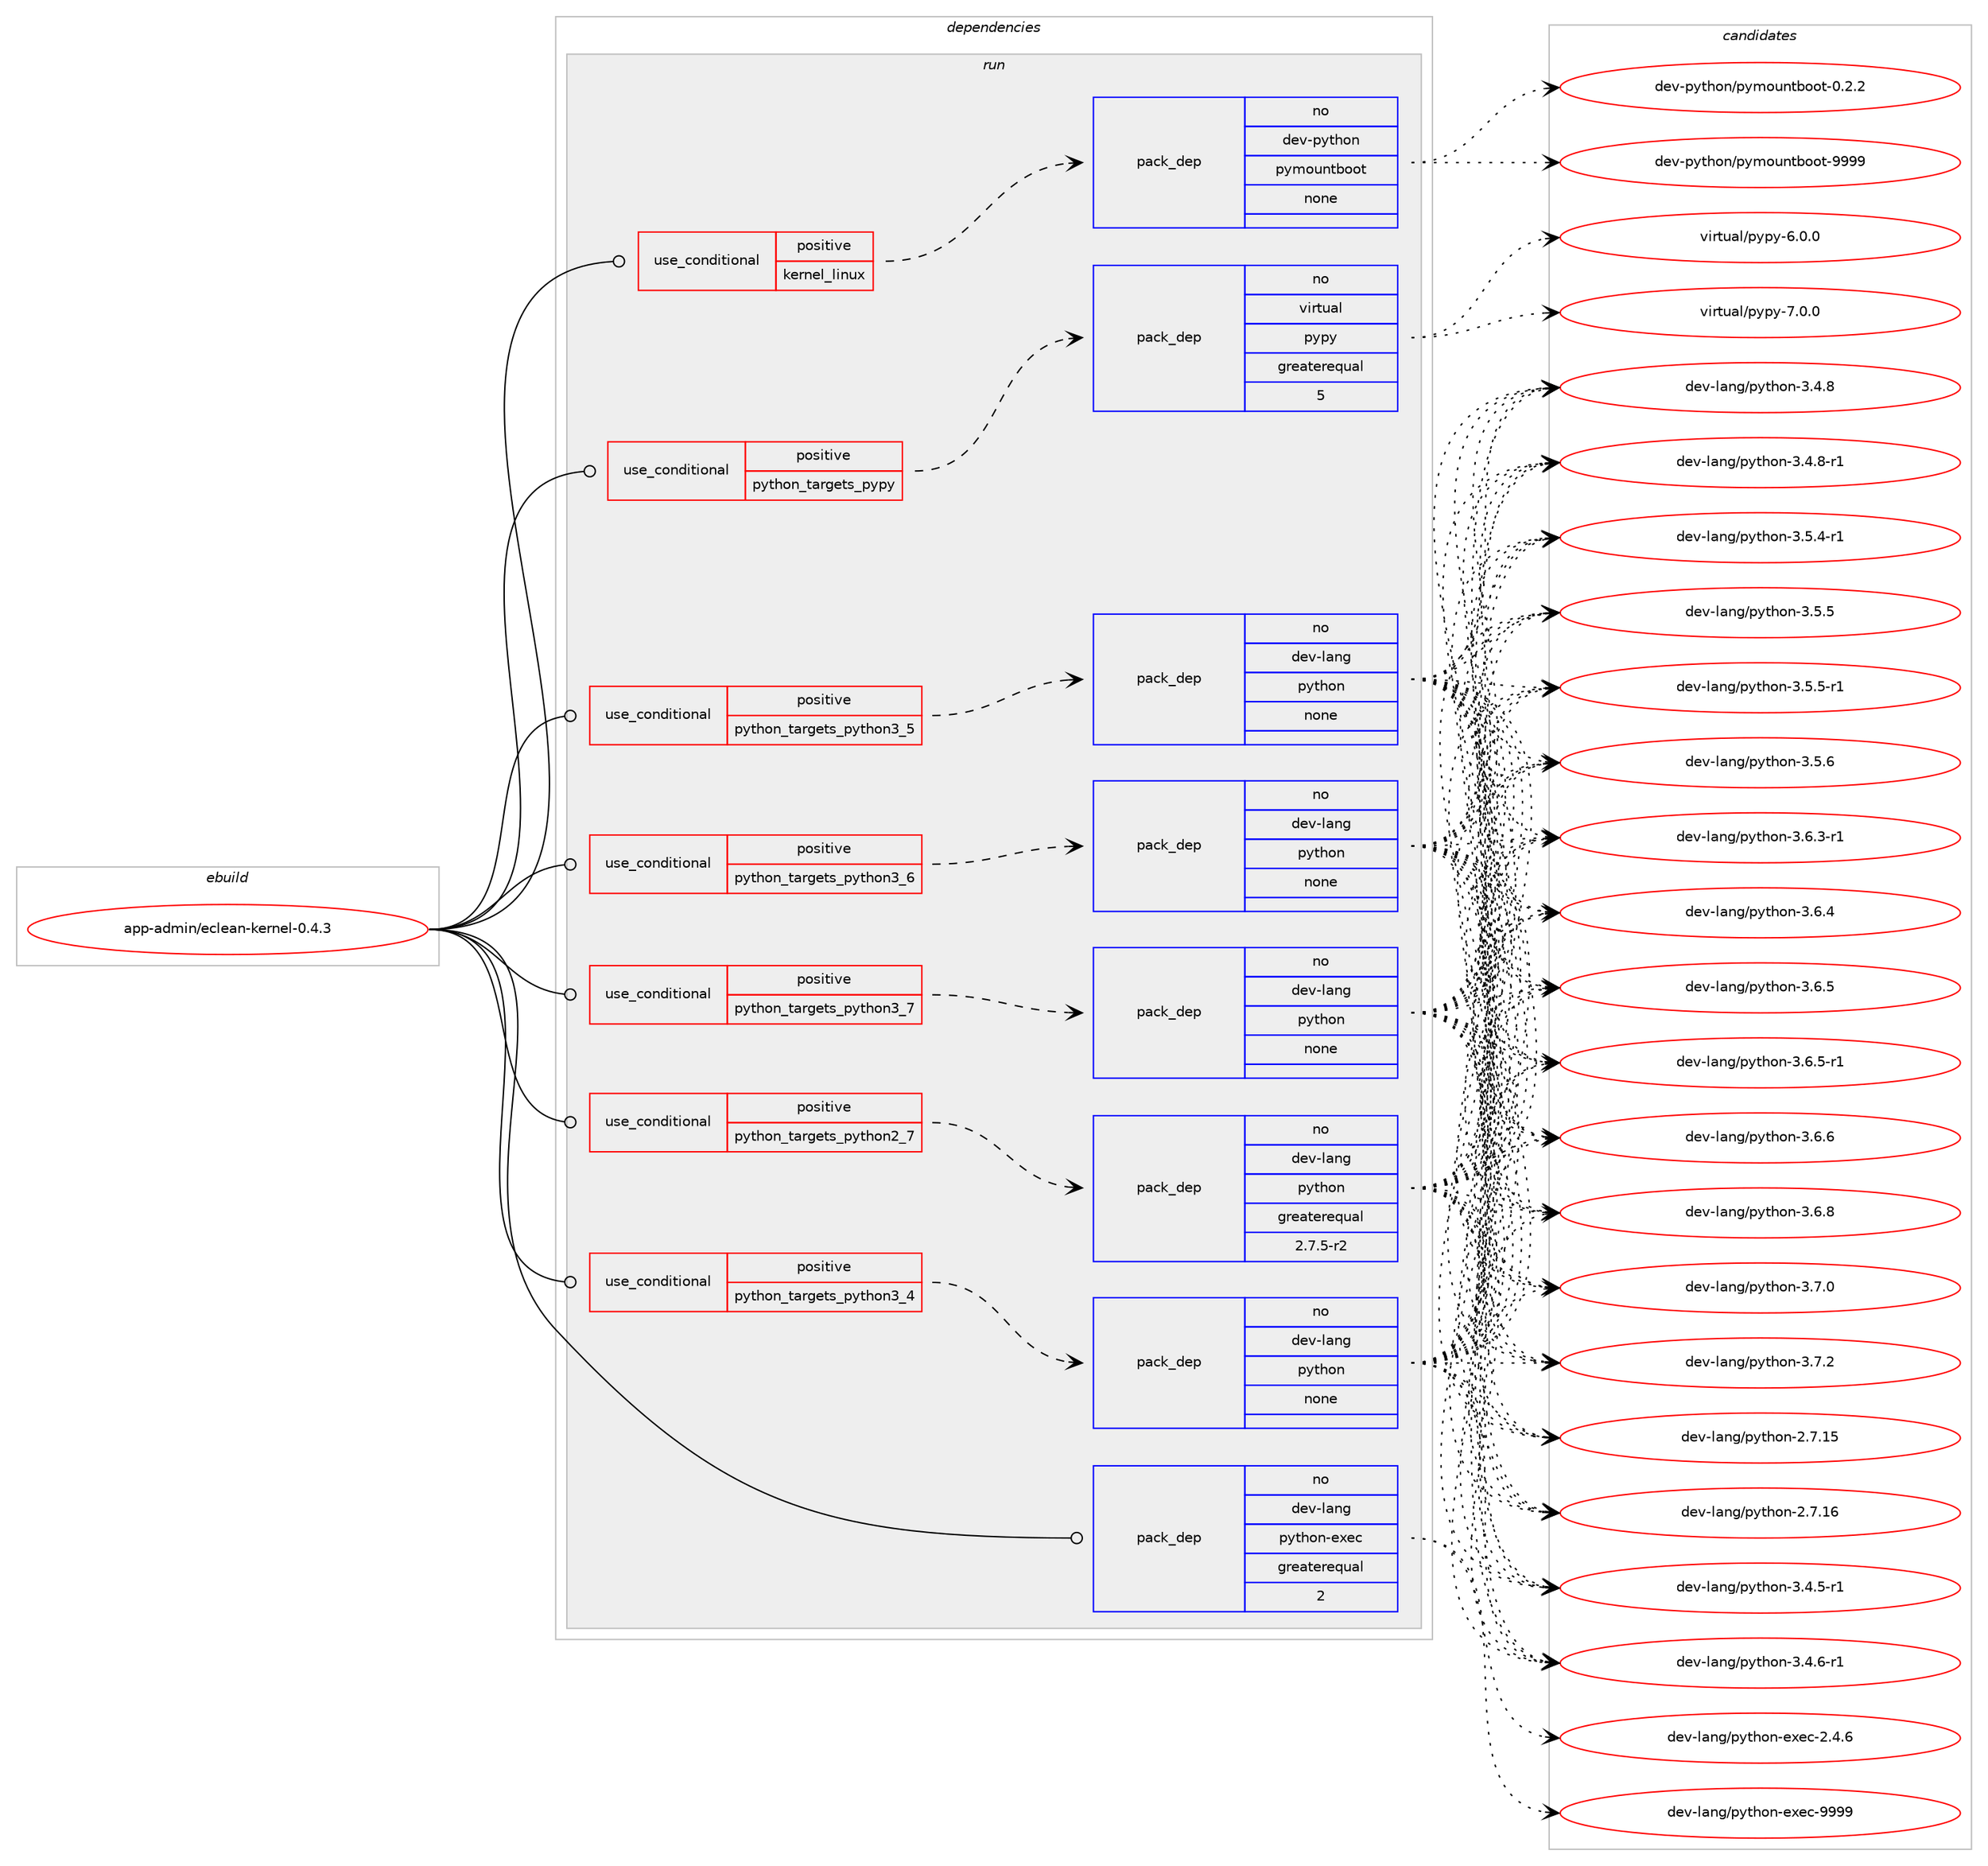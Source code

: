 digraph prolog {

# *************
# Graph options
# *************

newrank=true;
concentrate=true;
compound=true;
graph [rankdir=LR,fontname=Helvetica,fontsize=10,ranksep=1.5];#, ranksep=2.5, nodesep=0.2];
edge  [arrowhead=vee];
node  [fontname=Helvetica,fontsize=10];

# **********
# The ebuild
# **********

subgraph cluster_leftcol {
color=gray;
rank=same;
label=<<i>ebuild</i>>;
id [label="app-admin/eclean-kernel-0.4.3", color=red, width=4, href="../app-admin/eclean-kernel-0.4.3.svg"];
}

# ****************
# The dependencies
# ****************

subgraph cluster_midcol {
color=gray;
label=<<i>dependencies</i>>;
subgraph cluster_compile {
fillcolor="#eeeeee";
style=filled;
label=<<i>compile</i>>;
}
subgraph cluster_compileandrun {
fillcolor="#eeeeee";
style=filled;
label=<<i>compile and run</i>>;
}
subgraph cluster_run {
fillcolor="#eeeeee";
style=filled;
label=<<i>run</i>>;
subgraph cond344801 {
dependency1264717 [label=<<TABLE BORDER="0" CELLBORDER="1" CELLSPACING="0" CELLPADDING="4"><TR><TD ROWSPAN="3" CELLPADDING="10">use_conditional</TD></TR><TR><TD>positive</TD></TR><TR><TD>kernel_linux</TD></TR></TABLE>>, shape=none, color=red];
subgraph pack900323 {
dependency1264718 [label=<<TABLE BORDER="0" CELLBORDER="1" CELLSPACING="0" CELLPADDING="4" WIDTH="220"><TR><TD ROWSPAN="6" CELLPADDING="30">pack_dep</TD></TR><TR><TD WIDTH="110">no</TD></TR><TR><TD>dev-python</TD></TR><TR><TD>pymountboot</TD></TR><TR><TD>none</TD></TR><TR><TD></TD></TR></TABLE>>, shape=none, color=blue];
}
dependency1264717:e -> dependency1264718:w [weight=20,style="dashed",arrowhead="vee"];
}
id:e -> dependency1264717:w [weight=20,style="solid",arrowhead="odot"];
subgraph cond344802 {
dependency1264719 [label=<<TABLE BORDER="0" CELLBORDER="1" CELLSPACING="0" CELLPADDING="4"><TR><TD ROWSPAN="3" CELLPADDING="10">use_conditional</TD></TR><TR><TD>positive</TD></TR><TR><TD>python_targets_pypy</TD></TR></TABLE>>, shape=none, color=red];
subgraph pack900324 {
dependency1264720 [label=<<TABLE BORDER="0" CELLBORDER="1" CELLSPACING="0" CELLPADDING="4" WIDTH="220"><TR><TD ROWSPAN="6" CELLPADDING="30">pack_dep</TD></TR><TR><TD WIDTH="110">no</TD></TR><TR><TD>virtual</TD></TR><TR><TD>pypy</TD></TR><TR><TD>greaterequal</TD></TR><TR><TD>5</TD></TR></TABLE>>, shape=none, color=blue];
}
dependency1264719:e -> dependency1264720:w [weight=20,style="dashed",arrowhead="vee"];
}
id:e -> dependency1264719:w [weight=20,style="solid",arrowhead="odot"];
subgraph cond344803 {
dependency1264721 [label=<<TABLE BORDER="0" CELLBORDER="1" CELLSPACING="0" CELLPADDING="4"><TR><TD ROWSPAN="3" CELLPADDING="10">use_conditional</TD></TR><TR><TD>positive</TD></TR><TR><TD>python_targets_python2_7</TD></TR></TABLE>>, shape=none, color=red];
subgraph pack900325 {
dependency1264722 [label=<<TABLE BORDER="0" CELLBORDER="1" CELLSPACING="0" CELLPADDING="4" WIDTH="220"><TR><TD ROWSPAN="6" CELLPADDING="30">pack_dep</TD></TR><TR><TD WIDTH="110">no</TD></TR><TR><TD>dev-lang</TD></TR><TR><TD>python</TD></TR><TR><TD>greaterequal</TD></TR><TR><TD>2.7.5-r2</TD></TR></TABLE>>, shape=none, color=blue];
}
dependency1264721:e -> dependency1264722:w [weight=20,style="dashed",arrowhead="vee"];
}
id:e -> dependency1264721:w [weight=20,style="solid",arrowhead="odot"];
subgraph cond344804 {
dependency1264723 [label=<<TABLE BORDER="0" CELLBORDER="1" CELLSPACING="0" CELLPADDING="4"><TR><TD ROWSPAN="3" CELLPADDING="10">use_conditional</TD></TR><TR><TD>positive</TD></TR><TR><TD>python_targets_python3_4</TD></TR></TABLE>>, shape=none, color=red];
subgraph pack900326 {
dependency1264724 [label=<<TABLE BORDER="0" CELLBORDER="1" CELLSPACING="0" CELLPADDING="4" WIDTH="220"><TR><TD ROWSPAN="6" CELLPADDING="30">pack_dep</TD></TR><TR><TD WIDTH="110">no</TD></TR><TR><TD>dev-lang</TD></TR><TR><TD>python</TD></TR><TR><TD>none</TD></TR><TR><TD></TD></TR></TABLE>>, shape=none, color=blue];
}
dependency1264723:e -> dependency1264724:w [weight=20,style="dashed",arrowhead="vee"];
}
id:e -> dependency1264723:w [weight=20,style="solid",arrowhead="odot"];
subgraph cond344805 {
dependency1264725 [label=<<TABLE BORDER="0" CELLBORDER="1" CELLSPACING="0" CELLPADDING="4"><TR><TD ROWSPAN="3" CELLPADDING="10">use_conditional</TD></TR><TR><TD>positive</TD></TR><TR><TD>python_targets_python3_5</TD></TR></TABLE>>, shape=none, color=red];
subgraph pack900327 {
dependency1264726 [label=<<TABLE BORDER="0" CELLBORDER="1" CELLSPACING="0" CELLPADDING="4" WIDTH="220"><TR><TD ROWSPAN="6" CELLPADDING="30">pack_dep</TD></TR><TR><TD WIDTH="110">no</TD></TR><TR><TD>dev-lang</TD></TR><TR><TD>python</TD></TR><TR><TD>none</TD></TR><TR><TD></TD></TR></TABLE>>, shape=none, color=blue];
}
dependency1264725:e -> dependency1264726:w [weight=20,style="dashed",arrowhead="vee"];
}
id:e -> dependency1264725:w [weight=20,style="solid",arrowhead="odot"];
subgraph cond344806 {
dependency1264727 [label=<<TABLE BORDER="0" CELLBORDER="1" CELLSPACING="0" CELLPADDING="4"><TR><TD ROWSPAN="3" CELLPADDING="10">use_conditional</TD></TR><TR><TD>positive</TD></TR><TR><TD>python_targets_python3_6</TD></TR></TABLE>>, shape=none, color=red];
subgraph pack900328 {
dependency1264728 [label=<<TABLE BORDER="0" CELLBORDER="1" CELLSPACING="0" CELLPADDING="4" WIDTH="220"><TR><TD ROWSPAN="6" CELLPADDING="30">pack_dep</TD></TR><TR><TD WIDTH="110">no</TD></TR><TR><TD>dev-lang</TD></TR><TR><TD>python</TD></TR><TR><TD>none</TD></TR><TR><TD></TD></TR></TABLE>>, shape=none, color=blue];
}
dependency1264727:e -> dependency1264728:w [weight=20,style="dashed",arrowhead="vee"];
}
id:e -> dependency1264727:w [weight=20,style="solid",arrowhead="odot"];
subgraph cond344807 {
dependency1264729 [label=<<TABLE BORDER="0" CELLBORDER="1" CELLSPACING="0" CELLPADDING="4"><TR><TD ROWSPAN="3" CELLPADDING="10">use_conditional</TD></TR><TR><TD>positive</TD></TR><TR><TD>python_targets_python3_7</TD></TR></TABLE>>, shape=none, color=red];
subgraph pack900329 {
dependency1264730 [label=<<TABLE BORDER="0" CELLBORDER="1" CELLSPACING="0" CELLPADDING="4" WIDTH="220"><TR><TD ROWSPAN="6" CELLPADDING="30">pack_dep</TD></TR><TR><TD WIDTH="110">no</TD></TR><TR><TD>dev-lang</TD></TR><TR><TD>python</TD></TR><TR><TD>none</TD></TR><TR><TD></TD></TR></TABLE>>, shape=none, color=blue];
}
dependency1264729:e -> dependency1264730:w [weight=20,style="dashed",arrowhead="vee"];
}
id:e -> dependency1264729:w [weight=20,style="solid",arrowhead="odot"];
subgraph pack900330 {
dependency1264731 [label=<<TABLE BORDER="0" CELLBORDER="1" CELLSPACING="0" CELLPADDING="4" WIDTH="220"><TR><TD ROWSPAN="6" CELLPADDING="30">pack_dep</TD></TR><TR><TD WIDTH="110">no</TD></TR><TR><TD>dev-lang</TD></TR><TR><TD>python-exec</TD></TR><TR><TD>greaterequal</TD></TR><TR><TD>2</TD></TR></TABLE>>, shape=none, color=blue];
}
id:e -> dependency1264731:w [weight=20,style="solid",arrowhead="odot"];
}
}

# **************
# The candidates
# **************

subgraph cluster_choices {
rank=same;
color=gray;
label=<<i>candidates</i>>;

subgraph choice900323 {
color=black;
nodesep=1;
choice100101118451121211161041111104711212110911111711011698111111116454846504650 [label="dev-python/pymountboot-0.2.2", color=red, width=4,href="../dev-python/pymountboot-0.2.2.svg"];
choice1001011184511212111610411111047112121109111117110116981111111164557575757 [label="dev-python/pymountboot-9999", color=red, width=4,href="../dev-python/pymountboot-9999.svg"];
dependency1264718:e -> choice100101118451121211161041111104711212110911111711011698111111116454846504650:w [style=dotted,weight="100"];
dependency1264718:e -> choice1001011184511212111610411111047112121109111117110116981111111164557575757:w [style=dotted,weight="100"];
}
subgraph choice900324 {
color=black;
nodesep=1;
choice1181051141161179710847112121112121455446484648 [label="virtual/pypy-6.0.0", color=red, width=4,href="../virtual/pypy-6.0.0.svg"];
choice1181051141161179710847112121112121455546484648 [label="virtual/pypy-7.0.0", color=red, width=4,href="../virtual/pypy-7.0.0.svg"];
dependency1264720:e -> choice1181051141161179710847112121112121455446484648:w [style=dotted,weight="100"];
dependency1264720:e -> choice1181051141161179710847112121112121455546484648:w [style=dotted,weight="100"];
}
subgraph choice900325 {
color=black;
nodesep=1;
choice10010111845108971101034711212111610411111045504655464953 [label="dev-lang/python-2.7.15", color=red, width=4,href="../dev-lang/python-2.7.15.svg"];
choice10010111845108971101034711212111610411111045504655464954 [label="dev-lang/python-2.7.16", color=red, width=4,href="../dev-lang/python-2.7.16.svg"];
choice1001011184510897110103471121211161041111104551465246534511449 [label="dev-lang/python-3.4.5-r1", color=red, width=4,href="../dev-lang/python-3.4.5-r1.svg"];
choice1001011184510897110103471121211161041111104551465246544511449 [label="dev-lang/python-3.4.6-r1", color=red, width=4,href="../dev-lang/python-3.4.6-r1.svg"];
choice100101118451089711010347112121116104111110455146524656 [label="dev-lang/python-3.4.8", color=red, width=4,href="../dev-lang/python-3.4.8.svg"];
choice1001011184510897110103471121211161041111104551465246564511449 [label="dev-lang/python-3.4.8-r1", color=red, width=4,href="../dev-lang/python-3.4.8-r1.svg"];
choice1001011184510897110103471121211161041111104551465346524511449 [label="dev-lang/python-3.5.4-r1", color=red, width=4,href="../dev-lang/python-3.5.4-r1.svg"];
choice100101118451089711010347112121116104111110455146534653 [label="dev-lang/python-3.5.5", color=red, width=4,href="../dev-lang/python-3.5.5.svg"];
choice1001011184510897110103471121211161041111104551465346534511449 [label="dev-lang/python-3.5.5-r1", color=red, width=4,href="../dev-lang/python-3.5.5-r1.svg"];
choice100101118451089711010347112121116104111110455146534654 [label="dev-lang/python-3.5.6", color=red, width=4,href="../dev-lang/python-3.5.6.svg"];
choice1001011184510897110103471121211161041111104551465446514511449 [label="dev-lang/python-3.6.3-r1", color=red, width=4,href="../dev-lang/python-3.6.3-r1.svg"];
choice100101118451089711010347112121116104111110455146544652 [label="dev-lang/python-3.6.4", color=red, width=4,href="../dev-lang/python-3.6.4.svg"];
choice100101118451089711010347112121116104111110455146544653 [label="dev-lang/python-3.6.5", color=red, width=4,href="../dev-lang/python-3.6.5.svg"];
choice1001011184510897110103471121211161041111104551465446534511449 [label="dev-lang/python-3.6.5-r1", color=red, width=4,href="../dev-lang/python-3.6.5-r1.svg"];
choice100101118451089711010347112121116104111110455146544654 [label="dev-lang/python-3.6.6", color=red, width=4,href="../dev-lang/python-3.6.6.svg"];
choice100101118451089711010347112121116104111110455146544656 [label="dev-lang/python-3.6.8", color=red, width=4,href="../dev-lang/python-3.6.8.svg"];
choice100101118451089711010347112121116104111110455146554648 [label="dev-lang/python-3.7.0", color=red, width=4,href="../dev-lang/python-3.7.0.svg"];
choice100101118451089711010347112121116104111110455146554650 [label="dev-lang/python-3.7.2", color=red, width=4,href="../dev-lang/python-3.7.2.svg"];
dependency1264722:e -> choice10010111845108971101034711212111610411111045504655464953:w [style=dotted,weight="100"];
dependency1264722:e -> choice10010111845108971101034711212111610411111045504655464954:w [style=dotted,weight="100"];
dependency1264722:e -> choice1001011184510897110103471121211161041111104551465246534511449:w [style=dotted,weight="100"];
dependency1264722:e -> choice1001011184510897110103471121211161041111104551465246544511449:w [style=dotted,weight="100"];
dependency1264722:e -> choice100101118451089711010347112121116104111110455146524656:w [style=dotted,weight="100"];
dependency1264722:e -> choice1001011184510897110103471121211161041111104551465246564511449:w [style=dotted,weight="100"];
dependency1264722:e -> choice1001011184510897110103471121211161041111104551465346524511449:w [style=dotted,weight="100"];
dependency1264722:e -> choice100101118451089711010347112121116104111110455146534653:w [style=dotted,weight="100"];
dependency1264722:e -> choice1001011184510897110103471121211161041111104551465346534511449:w [style=dotted,weight="100"];
dependency1264722:e -> choice100101118451089711010347112121116104111110455146534654:w [style=dotted,weight="100"];
dependency1264722:e -> choice1001011184510897110103471121211161041111104551465446514511449:w [style=dotted,weight="100"];
dependency1264722:e -> choice100101118451089711010347112121116104111110455146544652:w [style=dotted,weight="100"];
dependency1264722:e -> choice100101118451089711010347112121116104111110455146544653:w [style=dotted,weight="100"];
dependency1264722:e -> choice1001011184510897110103471121211161041111104551465446534511449:w [style=dotted,weight="100"];
dependency1264722:e -> choice100101118451089711010347112121116104111110455146544654:w [style=dotted,weight="100"];
dependency1264722:e -> choice100101118451089711010347112121116104111110455146544656:w [style=dotted,weight="100"];
dependency1264722:e -> choice100101118451089711010347112121116104111110455146554648:w [style=dotted,weight="100"];
dependency1264722:e -> choice100101118451089711010347112121116104111110455146554650:w [style=dotted,weight="100"];
}
subgraph choice900326 {
color=black;
nodesep=1;
choice10010111845108971101034711212111610411111045504655464953 [label="dev-lang/python-2.7.15", color=red, width=4,href="../dev-lang/python-2.7.15.svg"];
choice10010111845108971101034711212111610411111045504655464954 [label="dev-lang/python-2.7.16", color=red, width=4,href="../dev-lang/python-2.7.16.svg"];
choice1001011184510897110103471121211161041111104551465246534511449 [label="dev-lang/python-3.4.5-r1", color=red, width=4,href="../dev-lang/python-3.4.5-r1.svg"];
choice1001011184510897110103471121211161041111104551465246544511449 [label="dev-lang/python-3.4.6-r1", color=red, width=4,href="../dev-lang/python-3.4.6-r1.svg"];
choice100101118451089711010347112121116104111110455146524656 [label="dev-lang/python-3.4.8", color=red, width=4,href="../dev-lang/python-3.4.8.svg"];
choice1001011184510897110103471121211161041111104551465246564511449 [label="dev-lang/python-3.4.8-r1", color=red, width=4,href="../dev-lang/python-3.4.8-r1.svg"];
choice1001011184510897110103471121211161041111104551465346524511449 [label="dev-lang/python-3.5.4-r1", color=red, width=4,href="../dev-lang/python-3.5.4-r1.svg"];
choice100101118451089711010347112121116104111110455146534653 [label="dev-lang/python-3.5.5", color=red, width=4,href="../dev-lang/python-3.5.5.svg"];
choice1001011184510897110103471121211161041111104551465346534511449 [label="dev-lang/python-3.5.5-r1", color=red, width=4,href="../dev-lang/python-3.5.5-r1.svg"];
choice100101118451089711010347112121116104111110455146534654 [label="dev-lang/python-3.5.6", color=red, width=4,href="../dev-lang/python-3.5.6.svg"];
choice1001011184510897110103471121211161041111104551465446514511449 [label="dev-lang/python-3.6.3-r1", color=red, width=4,href="../dev-lang/python-3.6.3-r1.svg"];
choice100101118451089711010347112121116104111110455146544652 [label="dev-lang/python-3.6.4", color=red, width=4,href="../dev-lang/python-3.6.4.svg"];
choice100101118451089711010347112121116104111110455146544653 [label="dev-lang/python-3.6.5", color=red, width=4,href="../dev-lang/python-3.6.5.svg"];
choice1001011184510897110103471121211161041111104551465446534511449 [label="dev-lang/python-3.6.5-r1", color=red, width=4,href="../dev-lang/python-3.6.5-r1.svg"];
choice100101118451089711010347112121116104111110455146544654 [label="dev-lang/python-3.6.6", color=red, width=4,href="../dev-lang/python-3.6.6.svg"];
choice100101118451089711010347112121116104111110455146544656 [label="dev-lang/python-3.6.8", color=red, width=4,href="../dev-lang/python-3.6.8.svg"];
choice100101118451089711010347112121116104111110455146554648 [label="dev-lang/python-3.7.0", color=red, width=4,href="../dev-lang/python-3.7.0.svg"];
choice100101118451089711010347112121116104111110455146554650 [label="dev-lang/python-3.7.2", color=red, width=4,href="../dev-lang/python-3.7.2.svg"];
dependency1264724:e -> choice10010111845108971101034711212111610411111045504655464953:w [style=dotted,weight="100"];
dependency1264724:e -> choice10010111845108971101034711212111610411111045504655464954:w [style=dotted,weight="100"];
dependency1264724:e -> choice1001011184510897110103471121211161041111104551465246534511449:w [style=dotted,weight="100"];
dependency1264724:e -> choice1001011184510897110103471121211161041111104551465246544511449:w [style=dotted,weight="100"];
dependency1264724:e -> choice100101118451089711010347112121116104111110455146524656:w [style=dotted,weight="100"];
dependency1264724:e -> choice1001011184510897110103471121211161041111104551465246564511449:w [style=dotted,weight="100"];
dependency1264724:e -> choice1001011184510897110103471121211161041111104551465346524511449:w [style=dotted,weight="100"];
dependency1264724:e -> choice100101118451089711010347112121116104111110455146534653:w [style=dotted,weight="100"];
dependency1264724:e -> choice1001011184510897110103471121211161041111104551465346534511449:w [style=dotted,weight="100"];
dependency1264724:e -> choice100101118451089711010347112121116104111110455146534654:w [style=dotted,weight="100"];
dependency1264724:e -> choice1001011184510897110103471121211161041111104551465446514511449:w [style=dotted,weight="100"];
dependency1264724:e -> choice100101118451089711010347112121116104111110455146544652:w [style=dotted,weight="100"];
dependency1264724:e -> choice100101118451089711010347112121116104111110455146544653:w [style=dotted,weight="100"];
dependency1264724:e -> choice1001011184510897110103471121211161041111104551465446534511449:w [style=dotted,weight="100"];
dependency1264724:e -> choice100101118451089711010347112121116104111110455146544654:w [style=dotted,weight="100"];
dependency1264724:e -> choice100101118451089711010347112121116104111110455146544656:w [style=dotted,weight="100"];
dependency1264724:e -> choice100101118451089711010347112121116104111110455146554648:w [style=dotted,weight="100"];
dependency1264724:e -> choice100101118451089711010347112121116104111110455146554650:w [style=dotted,weight="100"];
}
subgraph choice900327 {
color=black;
nodesep=1;
choice10010111845108971101034711212111610411111045504655464953 [label="dev-lang/python-2.7.15", color=red, width=4,href="../dev-lang/python-2.7.15.svg"];
choice10010111845108971101034711212111610411111045504655464954 [label="dev-lang/python-2.7.16", color=red, width=4,href="../dev-lang/python-2.7.16.svg"];
choice1001011184510897110103471121211161041111104551465246534511449 [label="dev-lang/python-3.4.5-r1", color=red, width=4,href="../dev-lang/python-3.4.5-r1.svg"];
choice1001011184510897110103471121211161041111104551465246544511449 [label="dev-lang/python-3.4.6-r1", color=red, width=4,href="../dev-lang/python-3.4.6-r1.svg"];
choice100101118451089711010347112121116104111110455146524656 [label="dev-lang/python-3.4.8", color=red, width=4,href="../dev-lang/python-3.4.8.svg"];
choice1001011184510897110103471121211161041111104551465246564511449 [label="dev-lang/python-3.4.8-r1", color=red, width=4,href="../dev-lang/python-3.4.8-r1.svg"];
choice1001011184510897110103471121211161041111104551465346524511449 [label="dev-lang/python-3.5.4-r1", color=red, width=4,href="../dev-lang/python-3.5.4-r1.svg"];
choice100101118451089711010347112121116104111110455146534653 [label="dev-lang/python-3.5.5", color=red, width=4,href="../dev-lang/python-3.5.5.svg"];
choice1001011184510897110103471121211161041111104551465346534511449 [label="dev-lang/python-3.5.5-r1", color=red, width=4,href="../dev-lang/python-3.5.5-r1.svg"];
choice100101118451089711010347112121116104111110455146534654 [label="dev-lang/python-3.5.6", color=red, width=4,href="../dev-lang/python-3.5.6.svg"];
choice1001011184510897110103471121211161041111104551465446514511449 [label="dev-lang/python-3.6.3-r1", color=red, width=4,href="../dev-lang/python-3.6.3-r1.svg"];
choice100101118451089711010347112121116104111110455146544652 [label="dev-lang/python-3.6.4", color=red, width=4,href="../dev-lang/python-3.6.4.svg"];
choice100101118451089711010347112121116104111110455146544653 [label="dev-lang/python-3.6.5", color=red, width=4,href="../dev-lang/python-3.6.5.svg"];
choice1001011184510897110103471121211161041111104551465446534511449 [label="dev-lang/python-3.6.5-r1", color=red, width=4,href="../dev-lang/python-3.6.5-r1.svg"];
choice100101118451089711010347112121116104111110455146544654 [label="dev-lang/python-3.6.6", color=red, width=4,href="../dev-lang/python-3.6.6.svg"];
choice100101118451089711010347112121116104111110455146544656 [label="dev-lang/python-3.6.8", color=red, width=4,href="../dev-lang/python-3.6.8.svg"];
choice100101118451089711010347112121116104111110455146554648 [label="dev-lang/python-3.7.0", color=red, width=4,href="../dev-lang/python-3.7.0.svg"];
choice100101118451089711010347112121116104111110455146554650 [label="dev-lang/python-3.7.2", color=red, width=4,href="../dev-lang/python-3.7.2.svg"];
dependency1264726:e -> choice10010111845108971101034711212111610411111045504655464953:w [style=dotted,weight="100"];
dependency1264726:e -> choice10010111845108971101034711212111610411111045504655464954:w [style=dotted,weight="100"];
dependency1264726:e -> choice1001011184510897110103471121211161041111104551465246534511449:w [style=dotted,weight="100"];
dependency1264726:e -> choice1001011184510897110103471121211161041111104551465246544511449:w [style=dotted,weight="100"];
dependency1264726:e -> choice100101118451089711010347112121116104111110455146524656:w [style=dotted,weight="100"];
dependency1264726:e -> choice1001011184510897110103471121211161041111104551465246564511449:w [style=dotted,weight="100"];
dependency1264726:e -> choice1001011184510897110103471121211161041111104551465346524511449:w [style=dotted,weight="100"];
dependency1264726:e -> choice100101118451089711010347112121116104111110455146534653:w [style=dotted,weight="100"];
dependency1264726:e -> choice1001011184510897110103471121211161041111104551465346534511449:w [style=dotted,weight="100"];
dependency1264726:e -> choice100101118451089711010347112121116104111110455146534654:w [style=dotted,weight="100"];
dependency1264726:e -> choice1001011184510897110103471121211161041111104551465446514511449:w [style=dotted,weight="100"];
dependency1264726:e -> choice100101118451089711010347112121116104111110455146544652:w [style=dotted,weight="100"];
dependency1264726:e -> choice100101118451089711010347112121116104111110455146544653:w [style=dotted,weight="100"];
dependency1264726:e -> choice1001011184510897110103471121211161041111104551465446534511449:w [style=dotted,weight="100"];
dependency1264726:e -> choice100101118451089711010347112121116104111110455146544654:w [style=dotted,weight="100"];
dependency1264726:e -> choice100101118451089711010347112121116104111110455146544656:w [style=dotted,weight="100"];
dependency1264726:e -> choice100101118451089711010347112121116104111110455146554648:w [style=dotted,weight="100"];
dependency1264726:e -> choice100101118451089711010347112121116104111110455146554650:w [style=dotted,weight="100"];
}
subgraph choice900328 {
color=black;
nodesep=1;
choice10010111845108971101034711212111610411111045504655464953 [label="dev-lang/python-2.7.15", color=red, width=4,href="../dev-lang/python-2.7.15.svg"];
choice10010111845108971101034711212111610411111045504655464954 [label="dev-lang/python-2.7.16", color=red, width=4,href="../dev-lang/python-2.7.16.svg"];
choice1001011184510897110103471121211161041111104551465246534511449 [label="dev-lang/python-3.4.5-r1", color=red, width=4,href="../dev-lang/python-3.4.5-r1.svg"];
choice1001011184510897110103471121211161041111104551465246544511449 [label="dev-lang/python-3.4.6-r1", color=red, width=4,href="../dev-lang/python-3.4.6-r1.svg"];
choice100101118451089711010347112121116104111110455146524656 [label="dev-lang/python-3.4.8", color=red, width=4,href="../dev-lang/python-3.4.8.svg"];
choice1001011184510897110103471121211161041111104551465246564511449 [label="dev-lang/python-3.4.8-r1", color=red, width=4,href="../dev-lang/python-3.4.8-r1.svg"];
choice1001011184510897110103471121211161041111104551465346524511449 [label="dev-lang/python-3.5.4-r1", color=red, width=4,href="../dev-lang/python-3.5.4-r1.svg"];
choice100101118451089711010347112121116104111110455146534653 [label="dev-lang/python-3.5.5", color=red, width=4,href="../dev-lang/python-3.5.5.svg"];
choice1001011184510897110103471121211161041111104551465346534511449 [label="dev-lang/python-3.5.5-r1", color=red, width=4,href="../dev-lang/python-3.5.5-r1.svg"];
choice100101118451089711010347112121116104111110455146534654 [label="dev-lang/python-3.5.6", color=red, width=4,href="../dev-lang/python-3.5.6.svg"];
choice1001011184510897110103471121211161041111104551465446514511449 [label="dev-lang/python-3.6.3-r1", color=red, width=4,href="../dev-lang/python-3.6.3-r1.svg"];
choice100101118451089711010347112121116104111110455146544652 [label="dev-lang/python-3.6.4", color=red, width=4,href="../dev-lang/python-3.6.4.svg"];
choice100101118451089711010347112121116104111110455146544653 [label="dev-lang/python-3.6.5", color=red, width=4,href="../dev-lang/python-3.6.5.svg"];
choice1001011184510897110103471121211161041111104551465446534511449 [label="dev-lang/python-3.6.5-r1", color=red, width=4,href="../dev-lang/python-3.6.5-r1.svg"];
choice100101118451089711010347112121116104111110455146544654 [label="dev-lang/python-3.6.6", color=red, width=4,href="../dev-lang/python-3.6.6.svg"];
choice100101118451089711010347112121116104111110455146544656 [label="dev-lang/python-3.6.8", color=red, width=4,href="../dev-lang/python-3.6.8.svg"];
choice100101118451089711010347112121116104111110455146554648 [label="dev-lang/python-3.7.0", color=red, width=4,href="../dev-lang/python-3.7.0.svg"];
choice100101118451089711010347112121116104111110455146554650 [label="dev-lang/python-3.7.2", color=red, width=4,href="../dev-lang/python-3.7.2.svg"];
dependency1264728:e -> choice10010111845108971101034711212111610411111045504655464953:w [style=dotted,weight="100"];
dependency1264728:e -> choice10010111845108971101034711212111610411111045504655464954:w [style=dotted,weight="100"];
dependency1264728:e -> choice1001011184510897110103471121211161041111104551465246534511449:w [style=dotted,weight="100"];
dependency1264728:e -> choice1001011184510897110103471121211161041111104551465246544511449:w [style=dotted,weight="100"];
dependency1264728:e -> choice100101118451089711010347112121116104111110455146524656:w [style=dotted,weight="100"];
dependency1264728:e -> choice1001011184510897110103471121211161041111104551465246564511449:w [style=dotted,weight="100"];
dependency1264728:e -> choice1001011184510897110103471121211161041111104551465346524511449:w [style=dotted,weight="100"];
dependency1264728:e -> choice100101118451089711010347112121116104111110455146534653:w [style=dotted,weight="100"];
dependency1264728:e -> choice1001011184510897110103471121211161041111104551465346534511449:w [style=dotted,weight="100"];
dependency1264728:e -> choice100101118451089711010347112121116104111110455146534654:w [style=dotted,weight="100"];
dependency1264728:e -> choice1001011184510897110103471121211161041111104551465446514511449:w [style=dotted,weight="100"];
dependency1264728:e -> choice100101118451089711010347112121116104111110455146544652:w [style=dotted,weight="100"];
dependency1264728:e -> choice100101118451089711010347112121116104111110455146544653:w [style=dotted,weight="100"];
dependency1264728:e -> choice1001011184510897110103471121211161041111104551465446534511449:w [style=dotted,weight="100"];
dependency1264728:e -> choice100101118451089711010347112121116104111110455146544654:w [style=dotted,weight="100"];
dependency1264728:e -> choice100101118451089711010347112121116104111110455146544656:w [style=dotted,weight="100"];
dependency1264728:e -> choice100101118451089711010347112121116104111110455146554648:w [style=dotted,weight="100"];
dependency1264728:e -> choice100101118451089711010347112121116104111110455146554650:w [style=dotted,weight="100"];
}
subgraph choice900329 {
color=black;
nodesep=1;
choice10010111845108971101034711212111610411111045504655464953 [label="dev-lang/python-2.7.15", color=red, width=4,href="../dev-lang/python-2.7.15.svg"];
choice10010111845108971101034711212111610411111045504655464954 [label="dev-lang/python-2.7.16", color=red, width=4,href="../dev-lang/python-2.7.16.svg"];
choice1001011184510897110103471121211161041111104551465246534511449 [label="dev-lang/python-3.4.5-r1", color=red, width=4,href="../dev-lang/python-3.4.5-r1.svg"];
choice1001011184510897110103471121211161041111104551465246544511449 [label="dev-lang/python-3.4.6-r1", color=red, width=4,href="../dev-lang/python-3.4.6-r1.svg"];
choice100101118451089711010347112121116104111110455146524656 [label="dev-lang/python-3.4.8", color=red, width=4,href="../dev-lang/python-3.4.8.svg"];
choice1001011184510897110103471121211161041111104551465246564511449 [label="dev-lang/python-3.4.8-r1", color=red, width=4,href="../dev-lang/python-3.4.8-r1.svg"];
choice1001011184510897110103471121211161041111104551465346524511449 [label="dev-lang/python-3.5.4-r1", color=red, width=4,href="../dev-lang/python-3.5.4-r1.svg"];
choice100101118451089711010347112121116104111110455146534653 [label="dev-lang/python-3.5.5", color=red, width=4,href="../dev-lang/python-3.5.5.svg"];
choice1001011184510897110103471121211161041111104551465346534511449 [label="dev-lang/python-3.5.5-r1", color=red, width=4,href="../dev-lang/python-3.5.5-r1.svg"];
choice100101118451089711010347112121116104111110455146534654 [label="dev-lang/python-3.5.6", color=red, width=4,href="../dev-lang/python-3.5.6.svg"];
choice1001011184510897110103471121211161041111104551465446514511449 [label="dev-lang/python-3.6.3-r1", color=red, width=4,href="../dev-lang/python-3.6.3-r1.svg"];
choice100101118451089711010347112121116104111110455146544652 [label="dev-lang/python-3.6.4", color=red, width=4,href="../dev-lang/python-3.6.4.svg"];
choice100101118451089711010347112121116104111110455146544653 [label="dev-lang/python-3.6.5", color=red, width=4,href="../dev-lang/python-3.6.5.svg"];
choice1001011184510897110103471121211161041111104551465446534511449 [label="dev-lang/python-3.6.5-r1", color=red, width=4,href="../dev-lang/python-3.6.5-r1.svg"];
choice100101118451089711010347112121116104111110455146544654 [label="dev-lang/python-3.6.6", color=red, width=4,href="../dev-lang/python-3.6.6.svg"];
choice100101118451089711010347112121116104111110455146544656 [label="dev-lang/python-3.6.8", color=red, width=4,href="../dev-lang/python-3.6.8.svg"];
choice100101118451089711010347112121116104111110455146554648 [label="dev-lang/python-3.7.0", color=red, width=4,href="../dev-lang/python-3.7.0.svg"];
choice100101118451089711010347112121116104111110455146554650 [label="dev-lang/python-3.7.2", color=red, width=4,href="../dev-lang/python-3.7.2.svg"];
dependency1264730:e -> choice10010111845108971101034711212111610411111045504655464953:w [style=dotted,weight="100"];
dependency1264730:e -> choice10010111845108971101034711212111610411111045504655464954:w [style=dotted,weight="100"];
dependency1264730:e -> choice1001011184510897110103471121211161041111104551465246534511449:w [style=dotted,weight="100"];
dependency1264730:e -> choice1001011184510897110103471121211161041111104551465246544511449:w [style=dotted,weight="100"];
dependency1264730:e -> choice100101118451089711010347112121116104111110455146524656:w [style=dotted,weight="100"];
dependency1264730:e -> choice1001011184510897110103471121211161041111104551465246564511449:w [style=dotted,weight="100"];
dependency1264730:e -> choice1001011184510897110103471121211161041111104551465346524511449:w [style=dotted,weight="100"];
dependency1264730:e -> choice100101118451089711010347112121116104111110455146534653:w [style=dotted,weight="100"];
dependency1264730:e -> choice1001011184510897110103471121211161041111104551465346534511449:w [style=dotted,weight="100"];
dependency1264730:e -> choice100101118451089711010347112121116104111110455146534654:w [style=dotted,weight="100"];
dependency1264730:e -> choice1001011184510897110103471121211161041111104551465446514511449:w [style=dotted,weight="100"];
dependency1264730:e -> choice100101118451089711010347112121116104111110455146544652:w [style=dotted,weight="100"];
dependency1264730:e -> choice100101118451089711010347112121116104111110455146544653:w [style=dotted,weight="100"];
dependency1264730:e -> choice1001011184510897110103471121211161041111104551465446534511449:w [style=dotted,weight="100"];
dependency1264730:e -> choice100101118451089711010347112121116104111110455146544654:w [style=dotted,weight="100"];
dependency1264730:e -> choice100101118451089711010347112121116104111110455146544656:w [style=dotted,weight="100"];
dependency1264730:e -> choice100101118451089711010347112121116104111110455146554648:w [style=dotted,weight="100"];
dependency1264730:e -> choice100101118451089711010347112121116104111110455146554650:w [style=dotted,weight="100"];
}
subgraph choice900330 {
color=black;
nodesep=1;
choice1001011184510897110103471121211161041111104510112010199455046524654 [label="dev-lang/python-exec-2.4.6", color=red, width=4,href="../dev-lang/python-exec-2.4.6.svg"];
choice10010111845108971101034711212111610411111045101120101994557575757 [label="dev-lang/python-exec-9999", color=red, width=4,href="../dev-lang/python-exec-9999.svg"];
dependency1264731:e -> choice1001011184510897110103471121211161041111104510112010199455046524654:w [style=dotted,weight="100"];
dependency1264731:e -> choice10010111845108971101034711212111610411111045101120101994557575757:w [style=dotted,weight="100"];
}
}

}
